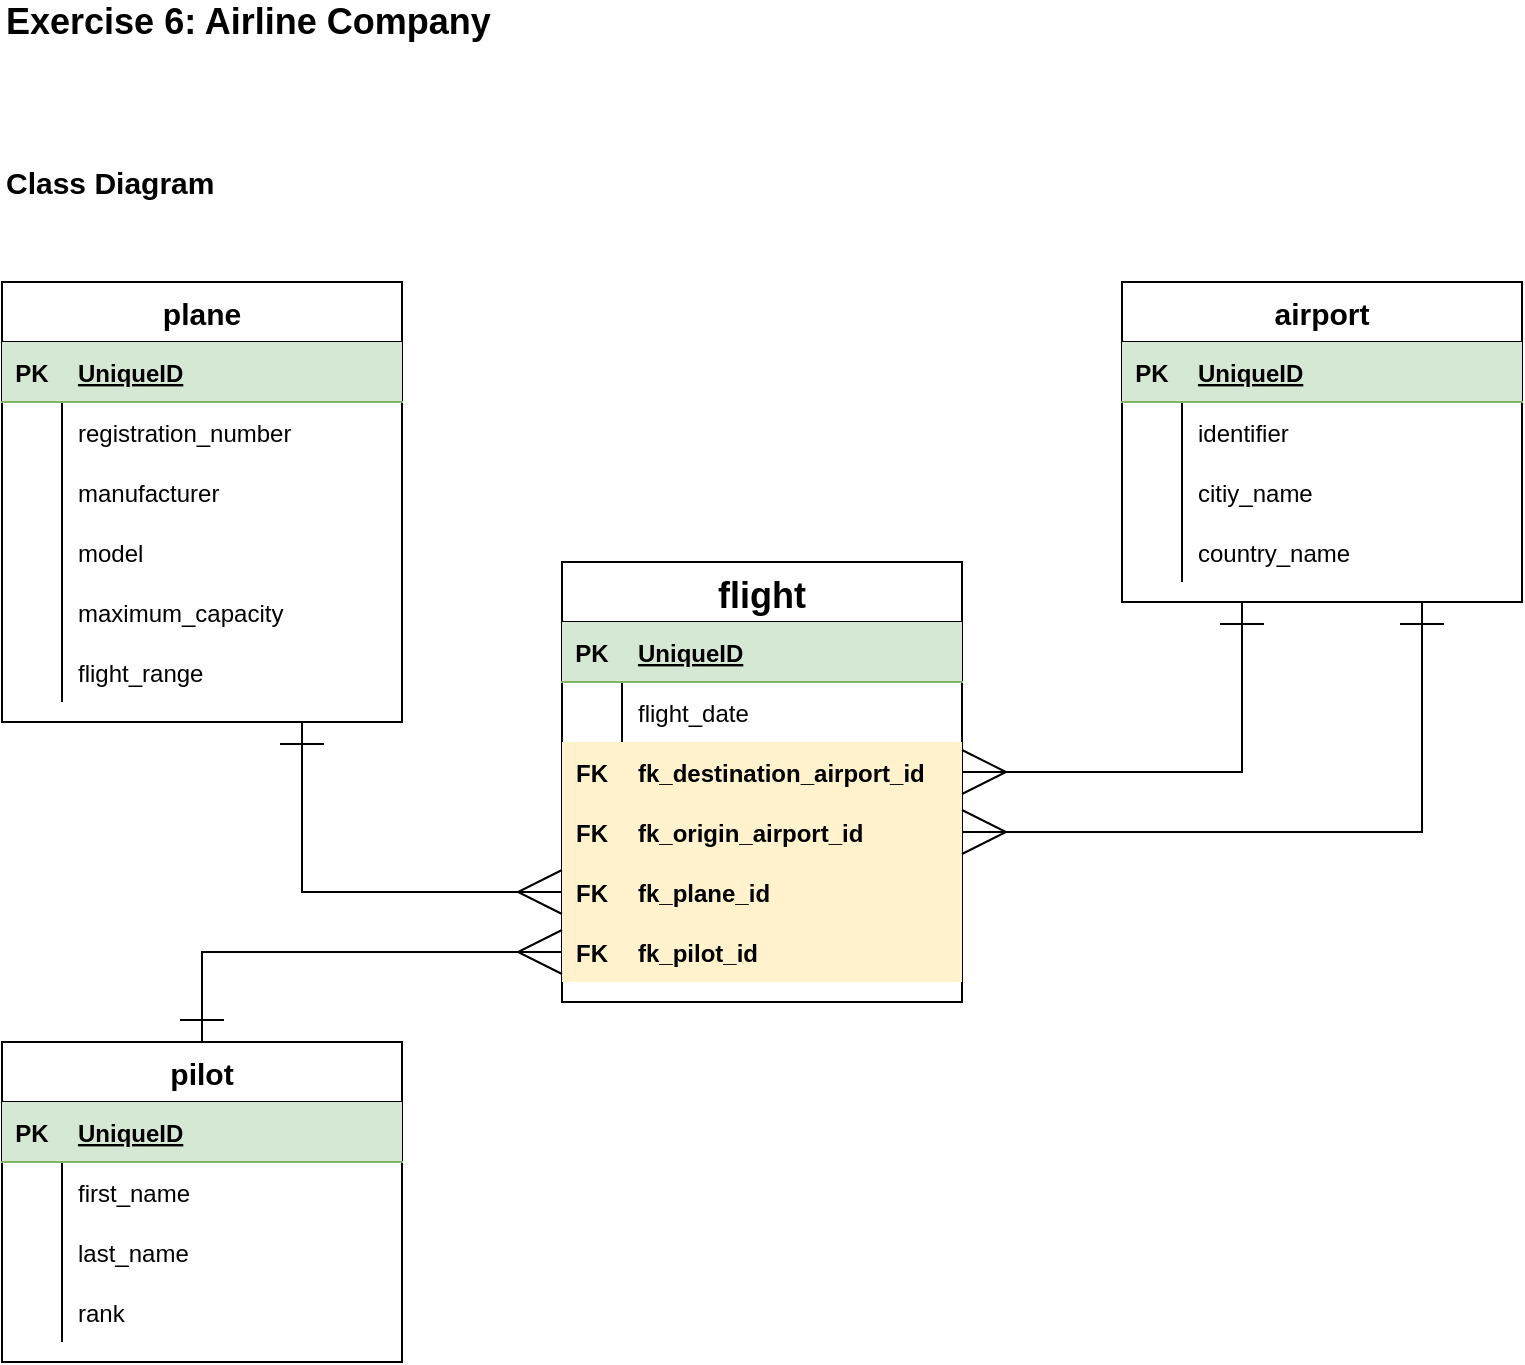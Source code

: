 <mxfile version="13.8.8" type="github">
  <diagram id="jEI54FDsyi-h0m5cM9bC" name="Page-1">
    <mxGraphModel dx="888" dy="665" grid="1" gridSize="10" guides="1" tooltips="1" connect="1" arrows="1" fold="1" page="1" pageScale="1" pageWidth="827" pageHeight="1169" math="0" shadow="0">
      <root>
        <mxCell id="0" />
        <mxCell id="1" parent="0" />
        <mxCell id="U9TCxv6QCCmvPE0OXd2a-1" value="Exercise 6: Airline Company" style="text;html=1;strokeColor=none;fillColor=none;align=left;verticalAlign=middle;whiteSpace=wrap;rounded=0;fontSize=18;fontStyle=1" vertex="1" parent="1">
          <mxGeometry x="40" y="40" width="270" height="20" as="geometry" />
        </mxCell>
        <mxCell id="U9TCxv6QCCmvPE0OXd2a-25" value="flight" style="shape=table;startSize=30;container=1;collapsible=1;childLayout=tableLayout;fixedRows=1;rowLines=0;fontStyle=1;align=center;resizeLast=1;fontSize=18;" vertex="1" parent="1">
          <mxGeometry x="320" y="320" width="200" height="220" as="geometry" />
        </mxCell>
        <mxCell id="U9TCxv6QCCmvPE0OXd2a-26" value="" style="shape=partialRectangle;collapsible=0;dropTarget=0;pointerEvents=0;fillColor=#d5e8d4;top=0;left=0;bottom=1;right=0;points=[[0,0.5],[1,0.5]];portConstraint=eastwest;strokeColor=#82b366;" vertex="1" parent="U9TCxv6QCCmvPE0OXd2a-25">
          <mxGeometry y="30" width="200" height="30" as="geometry" />
        </mxCell>
        <mxCell id="U9TCxv6QCCmvPE0OXd2a-27" value="PK" style="shape=partialRectangle;connectable=0;fillColor=none;top=0;left=0;bottom=0;right=0;fontStyle=1;overflow=hidden;" vertex="1" parent="U9TCxv6QCCmvPE0OXd2a-26">
          <mxGeometry width="30" height="30" as="geometry" />
        </mxCell>
        <mxCell id="U9TCxv6QCCmvPE0OXd2a-28" value="UniqueID" style="shape=partialRectangle;connectable=0;fillColor=none;top=0;left=0;bottom=0;right=0;align=left;spacingLeft=6;fontStyle=5;overflow=hidden;" vertex="1" parent="U9TCxv6QCCmvPE0OXd2a-26">
          <mxGeometry x="30" width="170" height="30" as="geometry" />
        </mxCell>
        <mxCell id="U9TCxv6QCCmvPE0OXd2a-29" value="" style="shape=partialRectangle;collapsible=0;dropTarget=0;pointerEvents=0;fillColor=none;top=0;left=0;bottom=0;right=0;points=[[0,0.5],[1,0.5]];portConstraint=eastwest;" vertex="1" parent="U9TCxv6QCCmvPE0OXd2a-25">
          <mxGeometry y="60" width="200" height="30" as="geometry" />
        </mxCell>
        <mxCell id="U9TCxv6QCCmvPE0OXd2a-30" value="" style="shape=partialRectangle;connectable=0;fillColor=none;top=0;left=0;bottom=0;right=0;editable=1;overflow=hidden;fontStyle=0" vertex="1" parent="U9TCxv6QCCmvPE0OXd2a-29">
          <mxGeometry width="30" height="30" as="geometry" />
        </mxCell>
        <mxCell id="U9TCxv6QCCmvPE0OXd2a-31" value="flight_date" style="shape=partialRectangle;connectable=0;fillColor=none;top=0;left=0;bottom=0;right=0;align=left;spacingLeft=6;overflow=hidden;fontStyle=0" vertex="1" parent="U9TCxv6QCCmvPE0OXd2a-29">
          <mxGeometry x="30" width="170" height="30" as="geometry" />
        </mxCell>
        <mxCell id="U9TCxv6QCCmvPE0OXd2a-32" value="" style="shape=partialRectangle;collapsible=0;dropTarget=0;pointerEvents=0;fillColor=#fff2cc;top=0;left=0;bottom=0;right=0;points=[[0,0.5],[1,0.5]];portConstraint=eastwest;strokeColor=#d6b656;" vertex="1" parent="U9TCxv6QCCmvPE0OXd2a-25">
          <mxGeometry y="90" width="200" height="30" as="geometry" />
        </mxCell>
        <mxCell id="U9TCxv6QCCmvPE0OXd2a-33" value="FK" style="shape=partialRectangle;connectable=0;fillColor=none;top=0;left=0;bottom=0;right=0;editable=1;overflow=hidden;fontStyle=1" vertex="1" parent="U9TCxv6QCCmvPE0OXd2a-32">
          <mxGeometry width="30" height="30" as="geometry" />
        </mxCell>
        <mxCell id="U9TCxv6QCCmvPE0OXd2a-34" value="fk_destination_airport_id" style="shape=partialRectangle;connectable=0;fillColor=none;top=0;left=0;bottom=0;right=0;align=left;spacingLeft=6;overflow=hidden;fontStyle=1" vertex="1" parent="U9TCxv6QCCmvPE0OXd2a-32">
          <mxGeometry x="30" width="170" height="30" as="geometry" />
        </mxCell>
        <mxCell id="U9TCxv6QCCmvPE0OXd2a-91" value="" style="shape=partialRectangle;collapsible=0;dropTarget=0;pointerEvents=0;fillColor=#fff2cc;top=0;left=0;bottom=0;right=0;points=[[0,0.5],[1,0.5]];portConstraint=eastwest;strokeColor=#d6b656;" vertex="1" parent="U9TCxv6QCCmvPE0OXd2a-25">
          <mxGeometry y="120" width="200" height="30" as="geometry" />
        </mxCell>
        <mxCell id="U9TCxv6QCCmvPE0OXd2a-92" value="FK" style="shape=partialRectangle;connectable=0;fillColor=none;top=0;left=0;bottom=0;right=0;editable=1;overflow=hidden;fontStyle=1" vertex="1" parent="U9TCxv6QCCmvPE0OXd2a-91">
          <mxGeometry width="30" height="30" as="geometry" />
        </mxCell>
        <mxCell id="U9TCxv6QCCmvPE0OXd2a-93" value="fk_origin_airport_id" style="shape=partialRectangle;connectable=0;fillColor=none;top=0;left=0;bottom=0;right=0;align=left;spacingLeft=6;overflow=hidden;fontStyle=1" vertex="1" parent="U9TCxv6QCCmvPE0OXd2a-91">
          <mxGeometry x="30" width="170" height="30" as="geometry" />
        </mxCell>
        <mxCell id="U9TCxv6QCCmvPE0OXd2a-94" value="" style="shape=partialRectangle;collapsible=0;dropTarget=0;pointerEvents=0;fillColor=#fff2cc;top=0;left=0;bottom=0;right=0;points=[[0,0.5],[1,0.5]];portConstraint=eastwest;strokeColor=#d6b656;" vertex="1" parent="U9TCxv6QCCmvPE0OXd2a-25">
          <mxGeometry y="150" width="200" height="30" as="geometry" />
        </mxCell>
        <mxCell id="U9TCxv6QCCmvPE0OXd2a-95" value="FK" style="shape=partialRectangle;connectable=0;fillColor=none;top=0;left=0;bottom=0;right=0;editable=1;overflow=hidden;fontStyle=1" vertex="1" parent="U9TCxv6QCCmvPE0OXd2a-94">
          <mxGeometry width="30" height="30" as="geometry" />
        </mxCell>
        <mxCell id="U9TCxv6QCCmvPE0OXd2a-96" value="fk_plane_id" style="shape=partialRectangle;connectable=0;fillColor=none;top=0;left=0;bottom=0;right=0;align=left;spacingLeft=6;overflow=hidden;fontStyle=1" vertex="1" parent="U9TCxv6QCCmvPE0OXd2a-94">
          <mxGeometry x="30" width="170" height="30" as="geometry" />
        </mxCell>
        <mxCell id="U9TCxv6QCCmvPE0OXd2a-113" value="" style="shape=partialRectangle;collapsible=0;dropTarget=0;pointerEvents=0;fillColor=#fff2cc;top=0;left=0;bottom=0;right=0;points=[[0,0.5],[1,0.5]];portConstraint=eastwest;strokeColor=#d6b656;" vertex="1" parent="U9TCxv6QCCmvPE0OXd2a-25">
          <mxGeometry y="180" width="200" height="30" as="geometry" />
        </mxCell>
        <mxCell id="U9TCxv6QCCmvPE0OXd2a-114" value="FK" style="shape=partialRectangle;connectable=0;fillColor=none;top=0;left=0;bottom=0;right=0;editable=1;overflow=hidden;fontStyle=1" vertex="1" parent="U9TCxv6QCCmvPE0OXd2a-113">
          <mxGeometry width="30" height="30" as="geometry" />
        </mxCell>
        <mxCell id="U9TCxv6QCCmvPE0OXd2a-115" value="fk_pilot_id" style="shape=partialRectangle;connectable=0;fillColor=none;top=0;left=0;bottom=0;right=0;align=left;spacingLeft=6;overflow=hidden;fontStyle=1" vertex="1" parent="U9TCxv6QCCmvPE0OXd2a-113">
          <mxGeometry x="30" width="170" height="30" as="geometry" />
        </mxCell>
        <mxCell id="U9TCxv6QCCmvPE0OXd2a-38" value="Class Diagram" style="text;html=1;strokeColor=none;fillColor=none;align=left;verticalAlign=middle;whiteSpace=wrap;rounded=0;fontSize=15;fontStyle=1" vertex="1" parent="1">
          <mxGeometry x="40" y="120" width="130" height="20" as="geometry" />
        </mxCell>
        <mxCell id="U9TCxv6QCCmvPE0OXd2a-97" style="edgeStyle=orthogonalEdgeStyle;rounded=0;orthogonalLoop=1;jettySize=auto;html=1;entryX=0;entryY=0.5;entryDx=0;entryDy=0;fontSize=15;endArrow=ERmany;endFill=0;startArrow=ERone;startFill=0;endSize=20;startSize=20;" edge="1" parent="1" source="U9TCxv6QCCmvPE0OXd2a-52" target="U9TCxv6QCCmvPE0OXd2a-94">
          <mxGeometry relative="1" as="geometry">
            <Array as="points">
              <mxPoint x="190" y="485" />
            </Array>
          </mxGeometry>
        </mxCell>
        <mxCell id="U9TCxv6QCCmvPE0OXd2a-52" value="plane" style="shape=table;startSize=30;container=1;collapsible=1;childLayout=tableLayout;fixedRows=1;rowLines=0;fontStyle=1;align=center;resizeLast=1;fontSize=15;" vertex="1" parent="1">
          <mxGeometry x="40" y="180" width="200" height="220" as="geometry" />
        </mxCell>
        <mxCell id="U9TCxv6QCCmvPE0OXd2a-53" value="" style="shape=partialRectangle;collapsible=0;dropTarget=0;pointerEvents=0;fillColor=#d5e8d4;top=0;left=0;bottom=1;right=0;points=[[0,0.5],[1,0.5]];portConstraint=eastwest;strokeColor=#82b366;" vertex="1" parent="U9TCxv6QCCmvPE0OXd2a-52">
          <mxGeometry y="30" width="200" height="30" as="geometry" />
        </mxCell>
        <mxCell id="U9TCxv6QCCmvPE0OXd2a-54" value="PK" style="shape=partialRectangle;connectable=0;fillColor=none;top=0;left=0;bottom=0;right=0;fontStyle=1;overflow=hidden;" vertex="1" parent="U9TCxv6QCCmvPE0OXd2a-53">
          <mxGeometry width="30" height="30" as="geometry" />
        </mxCell>
        <mxCell id="U9TCxv6QCCmvPE0OXd2a-55" value="UniqueID" style="shape=partialRectangle;connectable=0;fillColor=none;top=0;left=0;bottom=0;right=0;align=left;spacingLeft=6;fontStyle=5;overflow=hidden;" vertex="1" parent="U9TCxv6QCCmvPE0OXd2a-53">
          <mxGeometry x="30" width="170" height="30" as="geometry" />
        </mxCell>
        <mxCell id="U9TCxv6QCCmvPE0OXd2a-56" value="" style="shape=partialRectangle;collapsible=0;dropTarget=0;pointerEvents=0;fillColor=none;top=0;left=0;bottom=0;right=0;points=[[0,0.5],[1,0.5]];portConstraint=eastwest;" vertex="1" parent="U9TCxv6QCCmvPE0OXd2a-52">
          <mxGeometry y="60" width="200" height="30" as="geometry" />
        </mxCell>
        <mxCell id="U9TCxv6QCCmvPE0OXd2a-57" value="" style="shape=partialRectangle;connectable=0;fillColor=none;top=0;left=0;bottom=0;right=0;editable=1;overflow=hidden;" vertex="1" parent="U9TCxv6QCCmvPE0OXd2a-56">
          <mxGeometry width="30" height="30" as="geometry" />
        </mxCell>
        <mxCell id="U9TCxv6QCCmvPE0OXd2a-58" value="registration_number" style="shape=partialRectangle;connectable=0;fillColor=none;top=0;left=0;bottom=0;right=0;align=left;spacingLeft=6;overflow=hidden;" vertex="1" parent="U9TCxv6QCCmvPE0OXd2a-56">
          <mxGeometry x="30" width="170" height="30" as="geometry" />
        </mxCell>
        <mxCell id="U9TCxv6QCCmvPE0OXd2a-59" value="" style="shape=partialRectangle;collapsible=0;dropTarget=0;pointerEvents=0;fillColor=none;top=0;left=0;bottom=0;right=0;points=[[0,0.5],[1,0.5]];portConstraint=eastwest;" vertex="1" parent="U9TCxv6QCCmvPE0OXd2a-52">
          <mxGeometry y="90" width="200" height="30" as="geometry" />
        </mxCell>
        <mxCell id="U9TCxv6QCCmvPE0OXd2a-60" value="" style="shape=partialRectangle;connectable=0;fillColor=none;top=0;left=0;bottom=0;right=0;editable=1;overflow=hidden;" vertex="1" parent="U9TCxv6QCCmvPE0OXd2a-59">
          <mxGeometry width="30" height="30" as="geometry" />
        </mxCell>
        <mxCell id="U9TCxv6QCCmvPE0OXd2a-61" value="manufacturer" style="shape=partialRectangle;connectable=0;fillColor=none;top=0;left=0;bottom=0;right=0;align=left;spacingLeft=6;overflow=hidden;" vertex="1" parent="U9TCxv6QCCmvPE0OXd2a-59">
          <mxGeometry x="30" width="170" height="30" as="geometry" />
        </mxCell>
        <mxCell id="U9TCxv6QCCmvPE0OXd2a-62" value="" style="shape=partialRectangle;collapsible=0;dropTarget=0;pointerEvents=0;fillColor=none;top=0;left=0;bottom=0;right=0;points=[[0,0.5],[1,0.5]];portConstraint=eastwest;" vertex="1" parent="U9TCxv6QCCmvPE0OXd2a-52">
          <mxGeometry y="120" width="200" height="30" as="geometry" />
        </mxCell>
        <mxCell id="U9TCxv6QCCmvPE0OXd2a-63" value="" style="shape=partialRectangle;connectable=0;fillColor=none;top=0;left=0;bottom=0;right=0;editable=1;overflow=hidden;" vertex="1" parent="U9TCxv6QCCmvPE0OXd2a-62">
          <mxGeometry width="30" height="30" as="geometry" />
        </mxCell>
        <mxCell id="U9TCxv6QCCmvPE0OXd2a-64" value="model" style="shape=partialRectangle;connectable=0;fillColor=none;top=0;left=0;bottom=0;right=0;align=left;spacingLeft=6;overflow=hidden;" vertex="1" parent="U9TCxv6QCCmvPE0OXd2a-62">
          <mxGeometry x="30" width="170" height="30" as="geometry" />
        </mxCell>
        <mxCell id="U9TCxv6QCCmvPE0OXd2a-69" value="" style="shape=partialRectangle;collapsible=0;dropTarget=0;pointerEvents=0;fillColor=none;top=0;left=0;bottom=0;right=0;points=[[0,0.5],[1,0.5]];portConstraint=eastwest;" vertex="1" parent="U9TCxv6QCCmvPE0OXd2a-52">
          <mxGeometry y="150" width="200" height="30" as="geometry" />
        </mxCell>
        <mxCell id="U9TCxv6QCCmvPE0OXd2a-70" value="" style="shape=partialRectangle;connectable=0;fillColor=none;top=0;left=0;bottom=0;right=0;editable=1;overflow=hidden;" vertex="1" parent="U9TCxv6QCCmvPE0OXd2a-69">
          <mxGeometry width="30" height="30" as="geometry" />
        </mxCell>
        <mxCell id="U9TCxv6QCCmvPE0OXd2a-71" value="maximum_capacity" style="shape=partialRectangle;connectable=0;fillColor=none;top=0;left=0;bottom=0;right=0;align=left;spacingLeft=6;overflow=hidden;" vertex="1" parent="U9TCxv6QCCmvPE0OXd2a-69">
          <mxGeometry x="30" width="170" height="30" as="geometry" />
        </mxCell>
        <mxCell id="U9TCxv6QCCmvPE0OXd2a-72" value="" style="shape=partialRectangle;collapsible=0;dropTarget=0;pointerEvents=0;fillColor=none;top=0;left=0;bottom=0;right=0;points=[[0,0.5],[1,0.5]];portConstraint=eastwest;" vertex="1" parent="U9TCxv6QCCmvPE0OXd2a-52">
          <mxGeometry y="180" width="200" height="30" as="geometry" />
        </mxCell>
        <mxCell id="U9TCxv6QCCmvPE0OXd2a-73" value="" style="shape=partialRectangle;connectable=0;fillColor=none;top=0;left=0;bottom=0;right=0;editable=1;overflow=hidden;" vertex="1" parent="U9TCxv6QCCmvPE0OXd2a-72">
          <mxGeometry width="30" height="30" as="geometry" />
        </mxCell>
        <mxCell id="U9TCxv6QCCmvPE0OXd2a-74" value="flight_range" style="shape=partialRectangle;connectable=0;fillColor=none;top=0;left=0;bottom=0;right=0;align=left;spacingLeft=6;overflow=hidden;" vertex="1" parent="U9TCxv6QCCmvPE0OXd2a-72">
          <mxGeometry x="30" width="170" height="30" as="geometry" />
        </mxCell>
        <mxCell id="U9TCxv6QCCmvPE0OXd2a-98" style="edgeStyle=orthogonalEdgeStyle;rounded=0;orthogonalLoop=1;jettySize=auto;html=1;entryX=1;entryY=0.5;entryDx=0;entryDy=0;startArrow=ERone;startFill=0;startSize=20;endArrow=ERmany;endFill=0;endSize=20;fontSize=15;" edge="1" parent="1" source="U9TCxv6QCCmvPE0OXd2a-78" target="U9TCxv6QCCmvPE0OXd2a-32">
          <mxGeometry relative="1" as="geometry">
            <Array as="points">
              <mxPoint x="660" y="425" />
            </Array>
          </mxGeometry>
        </mxCell>
        <mxCell id="U9TCxv6QCCmvPE0OXd2a-99" style="edgeStyle=orthogonalEdgeStyle;rounded=0;orthogonalLoop=1;jettySize=auto;html=1;exitX=0.75;exitY=1;exitDx=0;exitDy=0;entryX=1;entryY=0.5;entryDx=0;entryDy=0;startArrow=ERone;startFill=0;startSize=20;endArrow=ERmany;endFill=0;endSize=20;fontSize=15;" edge="1" parent="1" source="U9TCxv6QCCmvPE0OXd2a-78" target="U9TCxv6QCCmvPE0OXd2a-91">
          <mxGeometry relative="1" as="geometry" />
        </mxCell>
        <mxCell id="U9TCxv6QCCmvPE0OXd2a-78" value="airport" style="shape=table;startSize=30;container=1;collapsible=1;childLayout=tableLayout;fixedRows=1;rowLines=0;fontStyle=1;align=center;resizeLast=1;fontSize=15;" vertex="1" parent="1">
          <mxGeometry x="600" y="180" width="200" height="160" as="geometry" />
        </mxCell>
        <mxCell id="U9TCxv6QCCmvPE0OXd2a-79" value="" style="shape=partialRectangle;collapsible=0;dropTarget=0;pointerEvents=0;fillColor=#d5e8d4;top=0;left=0;bottom=1;right=0;points=[[0,0.5],[1,0.5]];portConstraint=eastwest;strokeColor=#82b366;" vertex="1" parent="U9TCxv6QCCmvPE0OXd2a-78">
          <mxGeometry y="30" width="200" height="30" as="geometry" />
        </mxCell>
        <mxCell id="U9TCxv6QCCmvPE0OXd2a-80" value="PK" style="shape=partialRectangle;connectable=0;fillColor=none;top=0;left=0;bottom=0;right=0;fontStyle=1;overflow=hidden;" vertex="1" parent="U9TCxv6QCCmvPE0OXd2a-79">
          <mxGeometry width="30" height="30" as="geometry" />
        </mxCell>
        <mxCell id="U9TCxv6QCCmvPE0OXd2a-81" value="UniqueID" style="shape=partialRectangle;connectable=0;fillColor=none;top=0;left=0;bottom=0;right=0;align=left;spacingLeft=6;fontStyle=5;overflow=hidden;" vertex="1" parent="U9TCxv6QCCmvPE0OXd2a-79">
          <mxGeometry x="30" width="170" height="30" as="geometry" />
        </mxCell>
        <mxCell id="U9TCxv6QCCmvPE0OXd2a-82" value="" style="shape=partialRectangle;collapsible=0;dropTarget=0;pointerEvents=0;fillColor=none;top=0;left=0;bottom=0;right=0;points=[[0,0.5],[1,0.5]];portConstraint=eastwest;" vertex="1" parent="U9TCxv6QCCmvPE0OXd2a-78">
          <mxGeometry y="60" width="200" height="30" as="geometry" />
        </mxCell>
        <mxCell id="U9TCxv6QCCmvPE0OXd2a-83" value="" style="shape=partialRectangle;connectable=0;fillColor=none;top=0;left=0;bottom=0;right=0;editable=1;overflow=hidden;" vertex="1" parent="U9TCxv6QCCmvPE0OXd2a-82">
          <mxGeometry width="30" height="30" as="geometry" />
        </mxCell>
        <mxCell id="U9TCxv6QCCmvPE0OXd2a-84" value="identifier" style="shape=partialRectangle;connectable=0;fillColor=none;top=0;left=0;bottom=0;right=0;align=left;spacingLeft=6;overflow=hidden;" vertex="1" parent="U9TCxv6QCCmvPE0OXd2a-82">
          <mxGeometry x="30" width="170" height="30" as="geometry" />
        </mxCell>
        <mxCell id="U9TCxv6QCCmvPE0OXd2a-85" value="" style="shape=partialRectangle;collapsible=0;dropTarget=0;pointerEvents=0;fillColor=none;top=0;left=0;bottom=0;right=0;points=[[0,0.5],[1,0.5]];portConstraint=eastwest;" vertex="1" parent="U9TCxv6QCCmvPE0OXd2a-78">
          <mxGeometry y="90" width="200" height="30" as="geometry" />
        </mxCell>
        <mxCell id="U9TCxv6QCCmvPE0OXd2a-86" value="" style="shape=partialRectangle;connectable=0;fillColor=none;top=0;left=0;bottom=0;right=0;editable=1;overflow=hidden;" vertex="1" parent="U9TCxv6QCCmvPE0OXd2a-85">
          <mxGeometry width="30" height="30" as="geometry" />
        </mxCell>
        <mxCell id="U9TCxv6QCCmvPE0OXd2a-87" value="citiy_name" style="shape=partialRectangle;connectable=0;fillColor=none;top=0;left=0;bottom=0;right=0;align=left;spacingLeft=6;overflow=hidden;" vertex="1" parent="U9TCxv6QCCmvPE0OXd2a-85">
          <mxGeometry x="30" width="170" height="30" as="geometry" />
        </mxCell>
        <mxCell id="U9TCxv6QCCmvPE0OXd2a-88" value="" style="shape=partialRectangle;collapsible=0;dropTarget=0;pointerEvents=0;fillColor=none;top=0;left=0;bottom=0;right=0;points=[[0,0.5],[1,0.5]];portConstraint=eastwest;" vertex="1" parent="U9TCxv6QCCmvPE0OXd2a-78">
          <mxGeometry y="120" width="200" height="30" as="geometry" />
        </mxCell>
        <mxCell id="U9TCxv6QCCmvPE0OXd2a-89" value="" style="shape=partialRectangle;connectable=0;fillColor=none;top=0;left=0;bottom=0;right=0;editable=1;overflow=hidden;" vertex="1" parent="U9TCxv6QCCmvPE0OXd2a-88">
          <mxGeometry width="30" height="30" as="geometry" />
        </mxCell>
        <mxCell id="U9TCxv6QCCmvPE0OXd2a-90" value="country_name" style="shape=partialRectangle;connectable=0;fillColor=none;top=0;left=0;bottom=0;right=0;align=left;spacingLeft=6;overflow=hidden;" vertex="1" parent="U9TCxv6QCCmvPE0OXd2a-88">
          <mxGeometry x="30" width="170" height="30" as="geometry" />
        </mxCell>
        <mxCell id="U9TCxv6QCCmvPE0OXd2a-117" style="edgeStyle=orthogonalEdgeStyle;rounded=0;orthogonalLoop=1;jettySize=auto;html=1;entryX=0;entryY=0.5;entryDx=0;entryDy=0;startArrow=ERone;startFill=0;startSize=20;endArrow=ERmany;endFill=0;endSize=20;fontSize=15;" edge="1" parent="1" source="U9TCxv6QCCmvPE0OXd2a-100" target="U9TCxv6QCCmvPE0OXd2a-113">
          <mxGeometry relative="1" as="geometry" />
        </mxCell>
        <mxCell id="U9TCxv6QCCmvPE0OXd2a-100" value="pilot" style="shape=table;startSize=30;container=1;collapsible=1;childLayout=tableLayout;fixedRows=1;rowLines=0;fontStyle=1;align=center;resizeLast=1;fontSize=15;" vertex="1" parent="1">
          <mxGeometry x="40" y="560" width="200" height="160" as="geometry" />
        </mxCell>
        <mxCell id="U9TCxv6QCCmvPE0OXd2a-101" value="" style="shape=partialRectangle;collapsible=0;dropTarget=0;pointerEvents=0;fillColor=#d5e8d4;top=0;left=0;bottom=1;right=0;points=[[0,0.5],[1,0.5]];portConstraint=eastwest;strokeColor=#82b366;" vertex="1" parent="U9TCxv6QCCmvPE0OXd2a-100">
          <mxGeometry y="30" width="200" height="30" as="geometry" />
        </mxCell>
        <mxCell id="U9TCxv6QCCmvPE0OXd2a-102" value="PK" style="shape=partialRectangle;connectable=0;fillColor=none;top=0;left=0;bottom=0;right=0;fontStyle=1;overflow=hidden;" vertex="1" parent="U9TCxv6QCCmvPE0OXd2a-101">
          <mxGeometry width="30" height="30" as="geometry" />
        </mxCell>
        <mxCell id="U9TCxv6QCCmvPE0OXd2a-103" value="UniqueID" style="shape=partialRectangle;connectable=0;fillColor=none;top=0;left=0;bottom=0;right=0;align=left;spacingLeft=6;fontStyle=5;overflow=hidden;" vertex="1" parent="U9TCxv6QCCmvPE0OXd2a-101">
          <mxGeometry x="30" width="170" height="30" as="geometry" />
        </mxCell>
        <mxCell id="U9TCxv6QCCmvPE0OXd2a-104" value="" style="shape=partialRectangle;collapsible=0;dropTarget=0;pointerEvents=0;fillColor=none;top=0;left=0;bottom=0;right=0;points=[[0,0.5],[1,0.5]];portConstraint=eastwest;" vertex="1" parent="U9TCxv6QCCmvPE0OXd2a-100">
          <mxGeometry y="60" width="200" height="30" as="geometry" />
        </mxCell>
        <mxCell id="U9TCxv6QCCmvPE0OXd2a-105" value="" style="shape=partialRectangle;connectable=0;fillColor=none;top=0;left=0;bottom=0;right=0;editable=1;overflow=hidden;" vertex="1" parent="U9TCxv6QCCmvPE0OXd2a-104">
          <mxGeometry width="30" height="30" as="geometry" />
        </mxCell>
        <mxCell id="U9TCxv6QCCmvPE0OXd2a-106" value="first_name" style="shape=partialRectangle;connectable=0;fillColor=none;top=0;left=0;bottom=0;right=0;align=left;spacingLeft=6;overflow=hidden;" vertex="1" parent="U9TCxv6QCCmvPE0OXd2a-104">
          <mxGeometry x="30" width="170" height="30" as="geometry" />
        </mxCell>
        <mxCell id="U9TCxv6QCCmvPE0OXd2a-107" value="" style="shape=partialRectangle;collapsible=0;dropTarget=0;pointerEvents=0;fillColor=none;top=0;left=0;bottom=0;right=0;points=[[0,0.5],[1,0.5]];portConstraint=eastwest;" vertex="1" parent="U9TCxv6QCCmvPE0OXd2a-100">
          <mxGeometry y="90" width="200" height="30" as="geometry" />
        </mxCell>
        <mxCell id="U9TCxv6QCCmvPE0OXd2a-108" value="" style="shape=partialRectangle;connectable=0;fillColor=none;top=0;left=0;bottom=0;right=0;editable=1;overflow=hidden;" vertex="1" parent="U9TCxv6QCCmvPE0OXd2a-107">
          <mxGeometry width="30" height="30" as="geometry" />
        </mxCell>
        <mxCell id="U9TCxv6QCCmvPE0OXd2a-109" value="last_name" style="shape=partialRectangle;connectable=0;fillColor=none;top=0;left=0;bottom=0;right=0;align=left;spacingLeft=6;overflow=hidden;" vertex="1" parent="U9TCxv6QCCmvPE0OXd2a-107">
          <mxGeometry x="30" width="170" height="30" as="geometry" />
        </mxCell>
        <mxCell id="U9TCxv6QCCmvPE0OXd2a-110" value="" style="shape=partialRectangle;collapsible=0;dropTarget=0;pointerEvents=0;fillColor=none;top=0;left=0;bottom=0;right=0;points=[[0,0.5],[1,0.5]];portConstraint=eastwest;" vertex="1" parent="U9TCxv6QCCmvPE0OXd2a-100">
          <mxGeometry y="120" width="200" height="30" as="geometry" />
        </mxCell>
        <mxCell id="U9TCxv6QCCmvPE0OXd2a-111" value="" style="shape=partialRectangle;connectable=0;fillColor=none;top=0;left=0;bottom=0;right=0;editable=1;overflow=hidden;" vertex="1" parent="U9TCxv6QCCmvPE0OXd2a-110">
          <mxGeometry width="30" height="30" as="geometry" />
        </mxCell>
        <mxCell id="U9TCxv6QCCmvPE0OXd2a-112" value="rank" style="shape=partialRectangle;connectable=0;fillColor=none;top=0;left=0;bottom=0;right=0;align=left;spacingLeft=6;overflow=hidden;" vertex="1" parent="U9TCxv6QCCmvPE0OXd2a-110">
          <mxGeometry x="30" width="170" height="30" as="geometry" />
        </mxCell>
      </root>
    </mxGraphModel>
  </diagram>
</mxfile>

